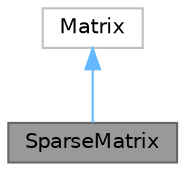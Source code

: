 digraph "SparseMatrix"
{
 // LATEX_PDF_SIZE
  bgcolor="transparent";
  edge [fontname=Helvetica,fontsize=10,labelfontname=Helvetica,labelfontsize=10];
  node [fontname=Helvetica,fontsize=10,shape=box,height=0.2,width=0.4];
  Node1 [id="Node000001",label="SparseMatrix",height=0.2,width=0.4,color="gray40", fillcolor="grey60", style="filled", fontcolor="black",tooltip="An efficient implementation of a dynamically-allocated sparse 2D array."];
  Node2 -> Node1 [id="edge1_Node000001_Node000002",dir="back",color="steelblue1",style="solid",tooltip=" "];
  Node2 [id="Node000002",label="Matrix",height=0.2,width=0.4,color="grey75", fillcolor="white", style="filled",URL="$class_matrix.html",tooltip=" "];
}
